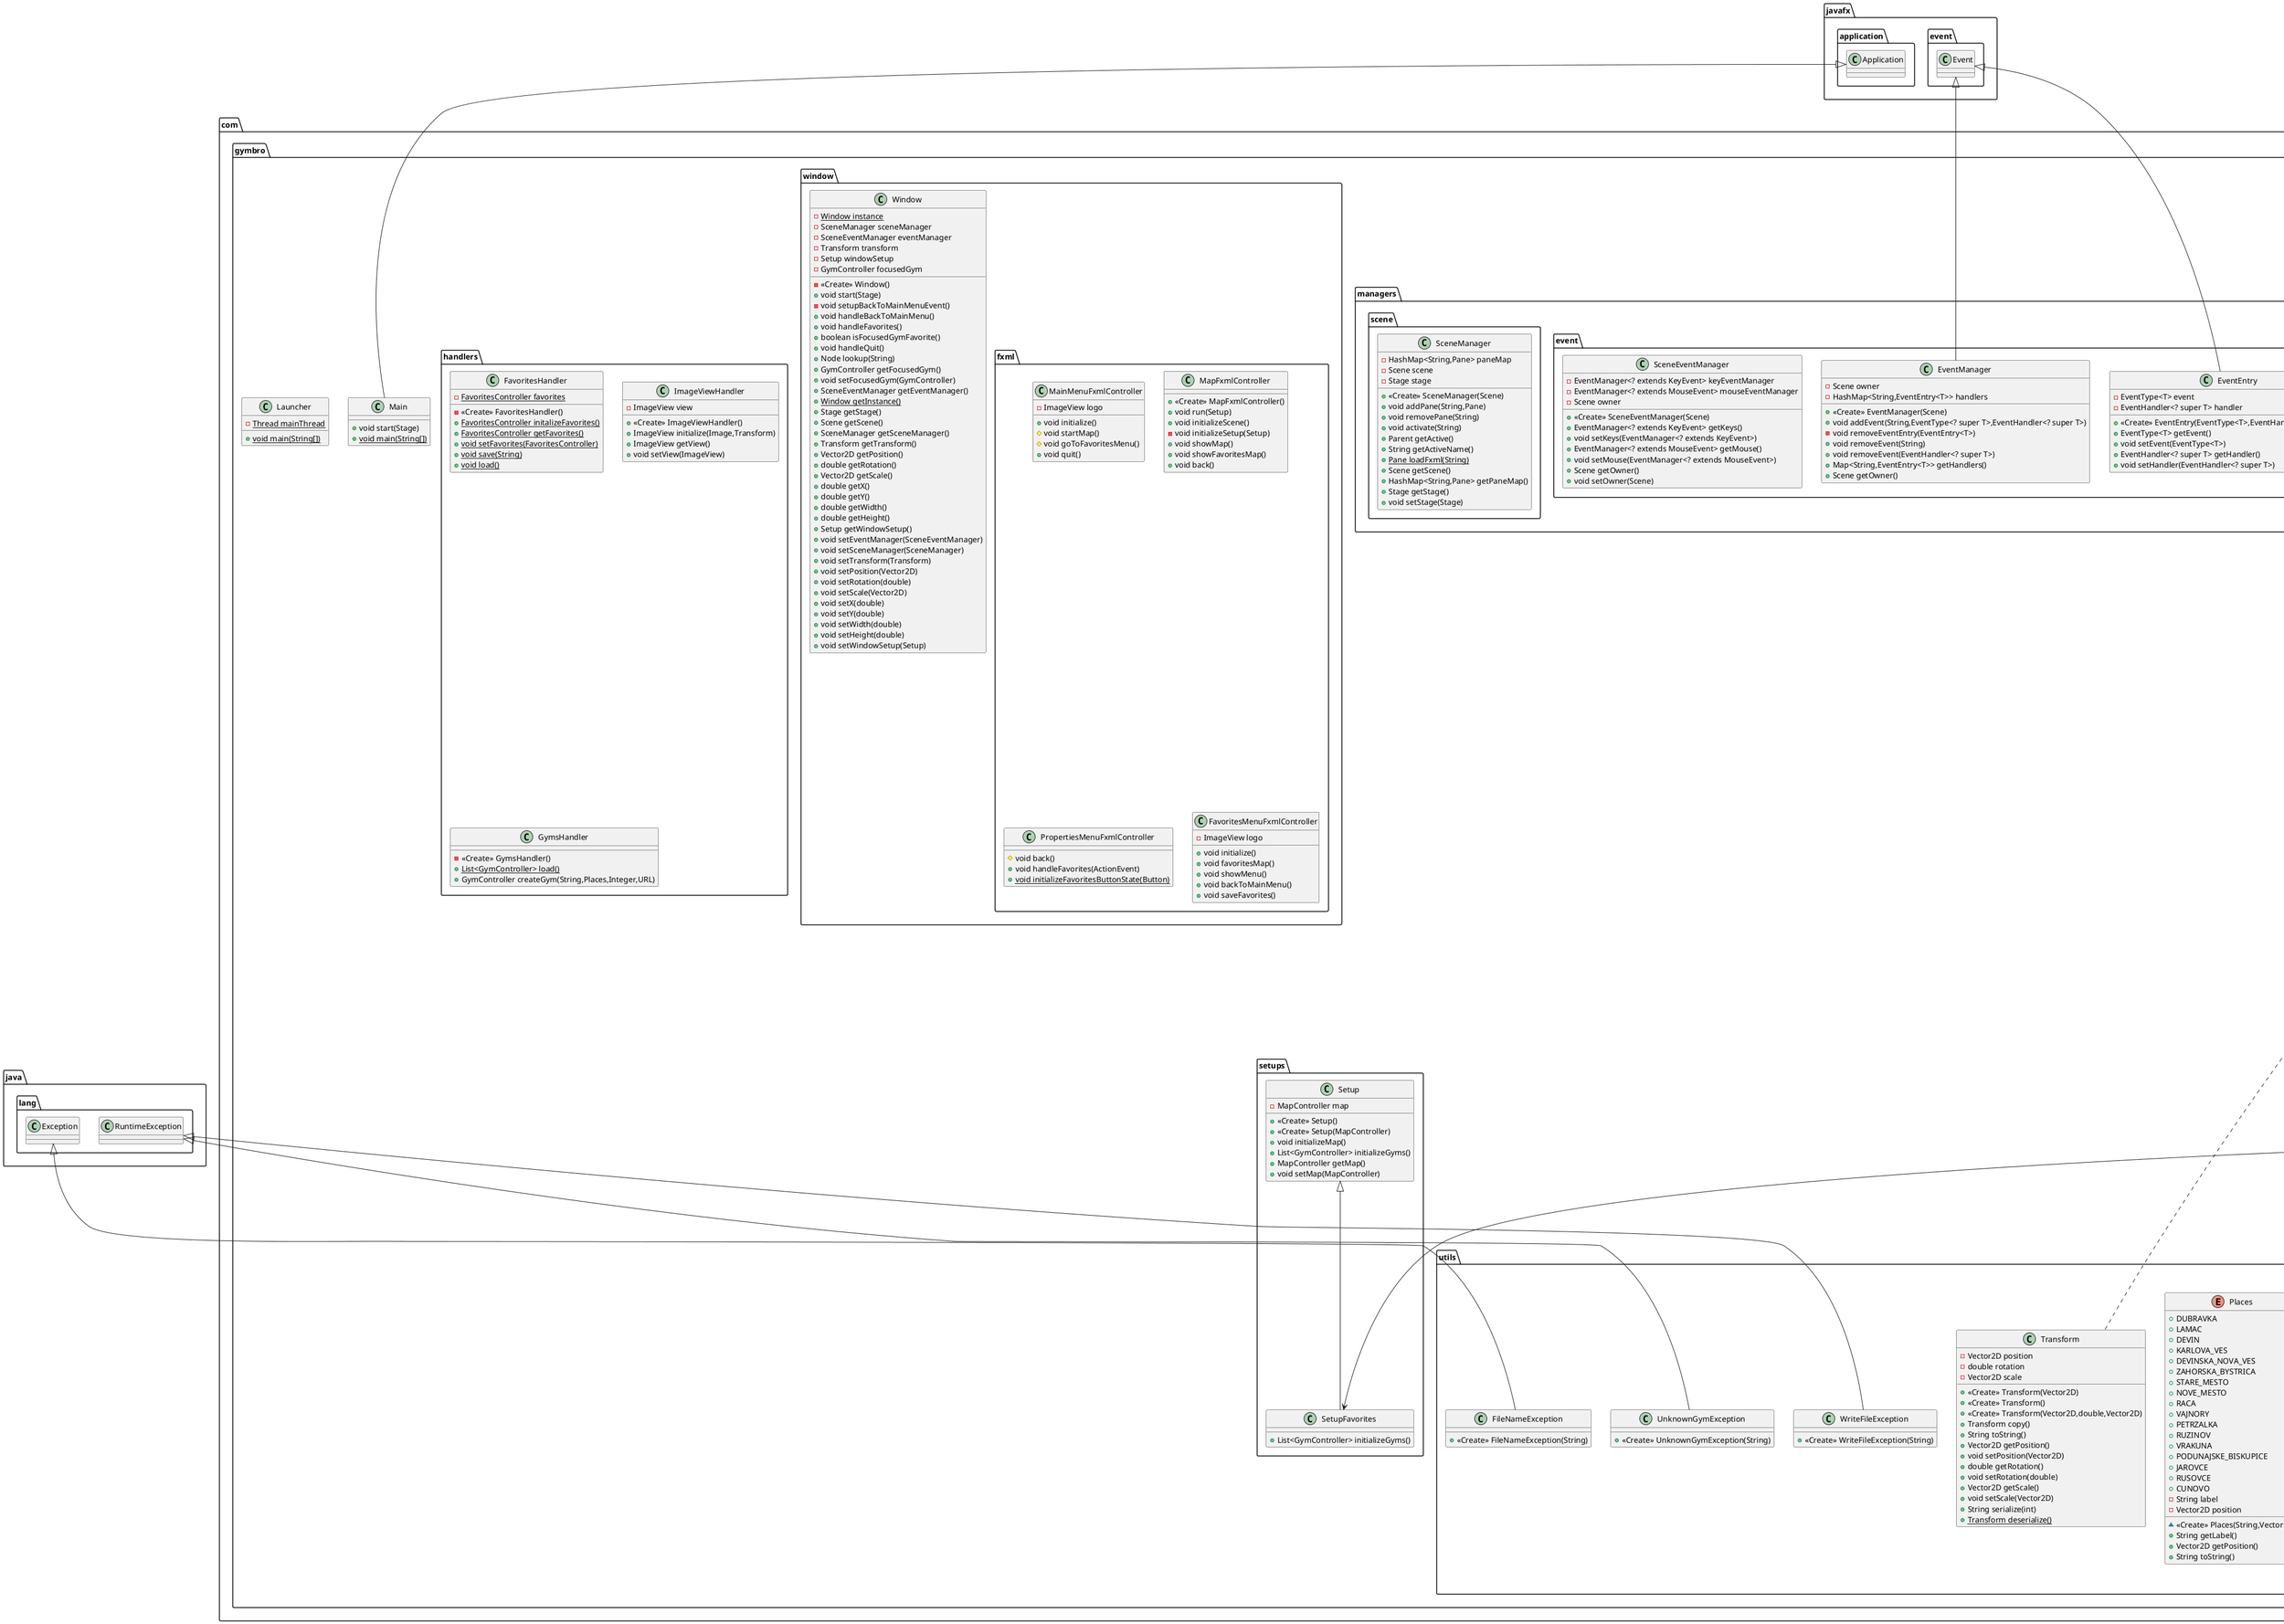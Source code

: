 @startuml
interface com.gymbro.file.Serialization {
~ String addStringProperty(String,String,int,boolean,boolean)
~ String addIntProperty(String,int,int,boolean,boolean)
~ String addFloatProperty(String,float,int,boolean,boolean)
~ String addDoubleProperty(String,double,int,boolean,boolean)
~ String addBooleanProperty(String,boolean,int,boolean,boolean)
~ String beginObjectProperty(String,int)
~ String endObjectProperty(int)
~ String addTabs(int)
~ String addEnding(boolean,boolean)
~ String serialize(int)
}
class com.gymbro.city.controller.MapController {
+ <<Create>> MapController(MapModel,MapView)
+ void draw()
+ void calculatePath(GymController,Vector2D)
+ List<GymController> getGyms()
+ void setGyms(List<GymController>)
}
class com.gymbro.Main {
+ void start(Stage)
+ {static} void main(String[])
}
class com.gymbro.managers.event.EventManager {
- Scene owner
- HashMap<String,EventEntry<T>> handlers
+ <<Create>> EventManager(Scene)
+ void addEvent(String,EventType<? super T>,EventHandler<? super T>)
- void removeEventEntry(EventEntry<T>)
+ void removeEvent(String)
+ void removeEvent(EventHandler<? super T>)
+ Map<String,EventEntry<T>> getHandlers()
+ Scene getOwner()
}
class com.gymbro.utils.Transform {
- Vector2D position
- double rotation
- Vector2D scale
+ <<Create>> Transform(Vector2D)
+ <<Create>> Transform()
+ <<Create>> Transform(Vector2D,double,Vector2D)
+ Transform copy()
+ String toString()
+ Vector2D getPosition()
+ void setPosition(Vector2D)
+ double getRotation()
+ void setRotation(double)
+ Vector2D getScale()
+ void setScale(Vector2D)
+ String serialize(int)
+ {static} Transform deserialize()
}
class com.gymbro.city.model.GymModel {
- PropertiesMenuController propertiesMenu
+ <<Create>> GymModel()
+ <<Create>> GymModel(Transform,Image)
+ <<Create>> GymModel(Transform,int,String)
+ String serialize(int)
+ {static} Property deserialize()
+ PropertiesMenuController getPropertiesMenu()
+ void setPropertiesMenu(PropertiesMenuController)
+ boolean equals(Object)
+ int hashCode()
}
class com.gymbro.city.builder.FavoritesBuilder {
+ <<Create>> FavoritesBuilder()
+ <<Create>> FavoritesBuilder(FavoritesModel)
+ FavoritesBuilder addGym(GymController)
+ FavoritesController build()
+ FavoritesBuilder addController(Controller)
+ FavoritesBuilder addModel(Model)
+ FavoritesBuilder addView(View)
+ FavoritesBuilder addTransform(Transform)
+ FavoritesBuilder addTexture(Image)
+ FavoritesBuilder addTexture(String)
+ FavoritesController getController()
+ FavoritesModel getModel()
+ FavoritesView getView()
}
class com.gymbro.utils.UnknownGymException {
+ <<Create>> UnknownGymException(String)
}
class com.gymbro.city.controller.FavoritesController {
+ <<Create>> FavoritesController(FavoritesModel)
+ <<Create>> FavoritesController(FavoritesModel,FavoritesView)
+ GymController findGym(GymController)
}
class com.gymbro.city.view.MapView {
+ <<Create>> MapView()
+ <<Create>> MapView(MapModel)
}
class com.gymbro.city.view.PropertiesMenuView {
+ <<Create>> PropertiesMenuView()
+ <<Create>> PropertiesMenuView(PropertiesMenuModel)
+ void draw()
+ void removeFromView()
- void addRemoveOnEscapeEvent()
}
class com.gymbro.setups.SetupFavorites {
+ List<GymController> initializeGyms()
}
class com.gymbro.city.view.GymView {
+ <<Create>> GymView()
+ <<Create>> GymView(GymModel)
+ void zoomIn()
+ void zoomOut()
+ void showProperties()
}
class com.gymbro.city.controller.GymController {
+ <<Create>> GymController(GymModel)
+ <<Create>> GymController(GymModel,GymView)
+ void makeClickable()
+ void makeHoverable()
+ void makeInteractive()
- void handleClick(MouseEvent)
- void handleStartHover(MouseEvent)
- void handleEndHover(MouseEvent)
}
class com.gymbro.city.factory.GymFactory {
+ <<Create>> GymFactory()
+ GymController createLifeGymGym(Places,Integer,URL)
+ GymController createFitinnGym(Places,Integer,URL)
+ GymController createGolemGym(Places,Integer,URL)
+ GymController createNobelGymGym(Places,Integer,URL)
}
abstract class com.gymbro.city.model.Model {
~ ImageView imageView
~ Transform transform
~ Image texture
# <<Create>> Model()
# <<Create>> Model(Transform,Image)
# <<Create>> Model(Transform,String)
+ double getHeight()
+ ImageView getImageView()
+ Vector2D getPosition()
+ double getRotation()
+ Vector2D getScale()
+ Image getTexture()
+ Transform getTransform()
+ double getX()
+ double getY()
+ double getWidth()
+ void setHeight(double)
+ void setImageView(ImageView)
+ void setPosition(Vector2D)
+ void setRotation(double)
+ void setScale(Vector2D)
+ void setTexture(Image)
+ void setTexture(String)
+ void setTransform(Transform)
+ void setX(double)
+ void setY(double)
+ void setWidth(double)
}
class com.gymbro.utils.Constants {
+ {static} int SCREEN_WIDTH
+ {static} int SCREEN_HEIGHT
+ {static} String SCREEN_TITLE
+ {static} boolean SCREEN_RESIZABLE
+ {static} double LABEL_LAYOUT_X
+ {static} double LABEL_LAYOUT_Y
+ {static} Font LABEL_FONT_TYPE
+ {static} String ID_GYM_MENU_PANE
+ {static} String ID_MAP_PANE
+ {static} String ID_MAIN_MENU_PANE
+ {static} String ID_PROPERTY_REMOVE_ON_ESCAPE_EVENT
+ {static} String ID_BACK_TO_MAIN_MENU_EVENT
+ {static} String ID_FAVORITES_MENU_PANE
+ {static} double MOUSE_OFFSET_X
+ {static} double MOUSE_OFFSET_Y
+ {static} int BUTTON_OFFSET_X
+ {static} int BUTTON_OFFSET_Y
+ {static} int BUTTON_SPACING_HZ
+ {static} int BUTTON_SPACING_VT
+ {static} int BUTTON_HEIGHT
+ {static} int BUTTON_WIDTH
+ {static} int TAB_WIDTH
+ {static} int TAB_HEIGHT
+ {static} int TAB_OFFSET_X
+ {static} int TAB_OFFSET_Y
+ {static} int TAB_HORIZONTAL_SPACING
- <<Create>> Constants()
}
enum com.gymbro.utils.Places {
+  DUBRAVKA
+  LAMAC
+  DEVIN
+  KARLOVA_VES
+  DEVINSKA_NOVA_VES
+  ZAHORSKA_BYSTRICA
+  STARE_MESTO
+  NOVE_MESTO
+  RACA
+  VAJNORY
+  PETRZALKA
+  RUZINOV
+  VRAKUNA
+  PODUNAJSKE_BISKUPICE
+  JAROVCE
+  RUSOVCE
+  CUNOVO
- String label
- Vector2D position
~ <<Create>> Places(String,Vector2D)
+ String getLabel()
+ Vector2D getPosition()
+ String toString()
}
class com.gymbro.city.controller.PropertiesMenuController {
+ <<Create>> PropertiesMenuController(PropertiesMenuModel)
+ <<Create>> PropertiesMenuController(PropertiesMenuModel,PropertiesMenuView)
+ ArrayList<Property> getProperties()
+ void setProperties(ArrayList<Property>)
+ GymController getOwner()
+ void setOwner(GymController)
}
class com.gymbro.managers.event.EventEntry {
- EventType<T> event
- EventHandler<? super T> handler
+ <<Create>> EventEntry(EventType<T>,EventHandler<? super T>)
+ EventType<T> getEvent()
+ void setEvent(EventType<T>)
+ EventHandler<? super T> getHandler()
+ void setHandler(EventHandler<? super T>)
}
class com.gymbro.managers.scene.SceneManager {
- HashMap<String,Pane> paneMap
- Scene scene
- Stage stage
+ <<Create>> SceneManager(Scene)
+ void addPane(String,Pane)
+ void removePane(String)
+ void activate(String)
+ Parent getActive()
+ String getActiveName()
+ {static} Pane loadFxml(String)
+ Scene getScene()
+ HashMap<String,Pane> getPaneMap()
+ Stage getStage()
+ void setStage(Stage)
}
class com.gymbro.window.fxml.MainMenuFxmlController {
- ImageView logo
+ void initialize()
# void startMap()
# void goToFavoritesMenu()
+ void quit()
}
class com.gymbro.city.model.MapModel {
- ArrayList<GymController> gyms
+ <<Create>> MapModel()
+ <<Create>> MapModel(ArrayList<GymController>,Transform,Image)
+ <<Create>> MapModel(List<GymController>,Transform,String)
+ String serialize(int)
+ {static} Property deserialize()
+ List<GymController> getGyms()
+ void setGyms(ArrayList<GymController>)
}
class com.gymbro.window.Window {
- {static} Window instance
- SceneManager sceneManager
- SceneEventManager eventManager
- Transform transform
- Setup windowSetup
- GymController focusedGym
- <<Create>> Window()
+ void start(Stage)
- void setupBackToMainMenuEvent()
+ void handleBackToMainMenu()
+ void handleFavorites()
+ boolean isFocusedGymFavorite()
+ void handleQuit()
+ Node lookup(String)
+ GymController getFocusedGym()
+ void setFocusedGym(GymController)
+ SceneEventManager getEventManager()
+ {static} Window getInstance()
+ Stage getStage()
+ Scene getScene()
+ SceneManager getSceneManager()
+ Transform getTransform()
+ Vector2D getPosition()
+ double getRotation()
+ Vector2D getScale()
+ double getX()
+ double getY()
+ double getWidth()
+ double getHeight()
+ Setup getWindowSetup()
+ void setEventManager(SceneEventManager)
+ void setSceneManager(SceneManager)
+ void setTransform(Transform)
+ void setPosition(Vector2D)
+ void setRotation(double)
+ void setScale(Vector2D)
+ void setX(double)
+ void setY(double)
+ void setWidth(double)
+ void setHeight(double)
+ void setWindowSetup(Setup)
}
class com.gymbro.utils.Property {
- String name
- Object value
+ <<Create>> Property()
+ <<Create>> Property(String,Object)
+ String getName()
+ void setName(String)
+ Object getValue()
+ void setValue(Object)
+ String serialize(int)
+ {static} Property deserialize()
+ String toString()
}
class com.gymbro.utils.WriteFileException {
+ <<Create>> WriteFileException(String)
}
class com.gymbro.city.view.FavoritesView {
+ <<Create>> FavoritesView()
+ <<Create>> FavoritesView(FavoritesModel)
}
class com.gymbro.file.Parser {
- {static} int offset
- {static} int line
- {static} byte[] bytes
- <<Create>> Parser()
+ {static} byte[] getBytes()
+ {static} void openFile(String)
+ {static} void openFilePath(String,String)
+ {static} byte[] readAllBytes(InputStream)
+ {static} void skipWhitespace()
+ {static} char peek()
+ {static} char advance()
+ {static} void consume(char)
+ {static} boolean atEnd()
+ {static} int parseInt()
+ {static} double parseDouble()
+ {static} float parseFloat()
+ {static} String parseString()
+ {static} boolean parseBoolean()
- {static} boolean isDigit(char)
+ {static} void consumeBeginObjectProperty(String)
+ {static} void consumeEndObjectProperty()
+ {static} String consumeStringProperty(String)
+ {static} int consumeIntProperty(String)
+ {static} double consumeDoubleProperty(String)
+ {static} float consumeFloatProperty(String)
+ {static} boolean consumeBooleanProperty(String)
- {static} void consumeProperty(String)
- {static} void checkString(String)
- {static} void consumeBoolean(boolean)
+ {static} FavoritesController parseFavorites()
+ {static} GymController parseGymModel()
+ {static} Property parseProperty()
- {static} Object findPlace(String)
}
class com.gymbro.utils.Vector2D {
- double x
- double y
+ <<Create>> Vector2D(double,double)
+ <<Create>> Vector2D()
+ Vector2D add(Vector2D)
+ Vector2D subtract(Vector2D)
+ Vector2D multiply(Vector2D)
+ Vector2D divide(Vector2D)
+ Vector2D copy()
+ double getX()
+ void setX(double)
+ double getY()
+ void setY(double)
+ String serialize(int)
+ {static} Vector2D deserialize()
+ boolean equals(Object)
+ int hashCode()
}
class com.gymbro.managers.event.SceneEventManager {
- EventManager<? extends KeyEvent> keyEventManager
- EventManager<? extends MouseEvent> mouseEventManager
- Scene owner
+ <<Create>> SceneEventManager(Scene)
+ EventManager<? extends KeyEvent> getKeys()
+ void setKeys(EventManager<? extends KeyEvent>)
+ EventManager<? extends MouseEvent> getMouse()
+ void setMouse(EventManager<? extends MouseEvent>)
+ Scene getOwner()
+ void setOwner(Scene)
}
class com.gymbro.window.fxml.MapFxmlController {
+ <<Create>> MapFxmlController()
+ void run(Setup)
+ void initializeScene()
- void initializeSetup(Setup)
+ void showMap()
+ void showFavoritesMap()
+ void back()
}
abstract class com.gymbro.city.controller.Controller {
- Model model
- View view
# <<Create>> Controller(Model,View)
+ void draw()
+ double getHeight()
+ ImageView getImageView()
+ Model getModel()
+ Vector2D getPosition()
+ double getRotation()
+ Vector2D getScale()
+ Image getTexture()
+ Transform getTransform()
+ View getView()
+ double getX()
+ double getY()
+ double getWidth()
+ void setHeight(double)
+ void setImageView(ImageView)
+ void setModel(Model)
+ void setPosition(Vector2D)
+ void setRotation(double)
+ void setScale(Vector2D)
+ void setTexture(Image)
+ void setTexture(String)
+ void setTransform(Transform)
+ void setView(View)
+ void setX(double)
+ void setY(double)
+ void setWidth(double)
}
abstract class com.gymbro.city.view.View {
~ Model model
+ <<Create>> View(Model)
+ void draw()
+ double getHeight()
+ Model getModel()
+ Vector2D getPosition()
+ double getRotation()
+ Vector2D getScale()
+ Image getTexture()
+ Transform getTransform()
+ double getX()
+ double getY()
+ double getWidth()
+ ImageView getImageView()
+ void setHeight(double)
+ void setModel(Model)
+ void setPosition(Vector2D)
+ void setRotation(double)
+ void setScale(Vector2D)
+ void setTexture(Image)
+ void setTexture(String)
+ void setTransform(Transform)
+ void setX(double)
+ void setY(double)
+ void setWidth(double)
+ void setImageView(ImageView)
}
class com.gymbro.window.fxml.PropertiesMenuFxmlController {
# void back()
+ void handleFavorites(ActionEvent)
+ {static} void initializeFavoritesButtonState(Button)
}
class com.gymbro.setups.Setup {
- MapController map
+ <<Create>> Setup()
+ <<Create>> Setup(MapController)
+ void initializeMap()
+ List<GymController> initializeGyms()
+ MapController getMap()
+ void setMap(MapController)
}
class com.gymbro.handlers.FavoritesHandler {
- {static} FavoritesController favorites
- <<Create>> FavoritesHandler()
+ {static} FavoritesController initalizeFavorites()
+ {static} FavoritesController getFavorites()
+ {static} void setFavorites(FavoritesController)
+ {static} void save(String)
+ {static} void load()
}
class com.gymbro.Launcher {
- {static} Thread mainThread
+ {static} void main(String[])
}
class com.gymbro.city.builder.PropertiesMenuBuilder {
+ <<Create>> PropertiesMenuBuilder()
+ <<Create>> PropertiesMenuBuilder(PropertiesMenuModel)
+ PropertiesMenuBuilder addProperties(ArrayList<Property>)
+ PropertiesMenuBuilder addProperty(Property)
+ PropertiesMenuBuilder addOwner(GymController)
+ PropertiesMenuController build()
+ PropertiesMenuBuilder addController(Controller)
+ PropertiesMenuBuilder addModel(Model)
+ PropertiesMenuBuilder addView(View)
+ PropertiesMenuBuilder addTransform(Transform)
+ PropertiesMenuBuilder addTexture(Image)
+ PropertiesMenuBuilder addTexture(String)
+ PropertiesMenuController getController()
+ PropertiesMenuModel getModel()
+ PropertiesMenuView getView()
}
class com.gymbro.handlers.ImageViewHandler {
- ImageView view
+ <<Create>> ImageViewHandler()
+ ImageView initialize(Image,Transform)
+ ImageView getView()
+ void setView(ImageView)
}
class com.gymbro.city.model.FavoritesModel {
- ArrayList<GymController> favorites
+ <<Create>> FavoritesModel()
+ <<Create>> FavoritesModel(Transform,Image)
+ <<Create>> FavoritesModel(Transform,String)
+ <<Create>> FavoritesModel(Transform,Image,ArrayList<GymController>)
+ <<Create>> FavoritesModel(Transform,String,ArrayList<GymController>)
+ String serialize(int)
+ {static} FavoritesModel deserialize()
+ ArrayList<GymController> getFavorites()
+ void setFavorites(ArrayList<GymController>)
}
class com.gymbro.city.model.PropertiesMenuModel {
- ArrayList<Property> properties
- GymController owner
+ <<Create>> PropertiesMenuModel()
+ <<Create>> PropertiesMenuModel(ArrayList<Property>,Transform,Image,GymController)
+ <<Create>> PropertiesMenuModel(ArrayList<Property>,Transform,String,GymController)
+ String serialize(int)
+ {static} PropertiesMenuModel deserialize()
+ ArrayList<Property> getProperties()
+ void setProperties(ArrayList<Property>)
+ GymController getOwner()
+ void setOwner(GymController)
+ boolean equals(Object)
+ int hashCode()
}
class com.gymbro.city.builder.GymBuilder {
+ <<Create>> GymBuilder()
+ <<Create>> GymBuilder(GymModel)
+ GymBuilder addPropertiesMenu(PropertiesMenuController)
+ GymBuilder makeClickable()
+ GymBuilder makeHoverable()
+ GymBuilder makeInteractive()
+ GymController build()
+ GymBuilder addController(Controller)
+ GymBuilder addModel(Model)
+ GymBuilder addView(View)
+ GymBuilder addTransform(Transform)
+ GymBuilder addTexture(Image)
+ GymBuilder addTexture(String)
+ GymController getController()
+ GymModel getModel()
+ GymView getView()
}
class com.gymbro.city.builder.TransformBuilder {
- Transform transform
+ <<Create>> TransformBuilder()
+ <<Create>> TransformBuilder(Vector2D)
+ <<Create>> TransformBuilder(Vector2D,double,Vector2D)
+ <<Create>> TransformBuilder(Transform)
+ Transform build()
+ TransformBuilder addPosition(Vector2D)
+ TransformBuilder addRotation(double)
+ TransformBuilder addScale(Vector2D)
+ TransformBuilder addPositionX(double)
+ TransformBuilder addPositionY(double)
+ TransformBuilder addScaleX(double)
+ TransformBuilder addScaleY(double)
+ Transform getTransform()
+ void setTransform(Transform)
}
abstract class com.gymbro.city.builder.BuilderMVC {
- Controller controller
- Model model
- View view
+ <<Create>> BuilderMVC(Model,View,Controller)
+ Controller build()
+ BuilderMVC addController(Controller)
+ BuilderMVC addModel(Model)
+ BuilderMVC addView(View)
+ BuilderMVC addTransform(Transform)
+ BuilderMVC addTexture(Image)
+ BuilderMVC addTexture(String)
+ Controller getController()
+ void setController(Controller)
+ Model getModel()
+ void setModel(Model)
+ View getView()
+ void setView(View)
}
class com.gymbro.handlers.GymsHandler {
- <<Create>> GymsHandler()
+ {static} List<GymController> load()
+ GymController createGym(String,Places,Integer,URL)
}
class com.gymbro.utils.FileNameException {
+ <<Create>> FileNameException(String)
}
class com.gymbro.city.builder.MapBuilder {
+ <<Create>> MapBuilder()
+ <<Create>> MapBuilder(MapModel)
+ MapBuilder addGyms(List<GymController>)
+ MapController build()
+ MapBuilder addController(Controller)
+ MapBuilder addModel(Model)
+ MapBuilder addView(View)
+ MapBuilder addTransform(Transform)
+ MapBuilder addTexture(Image)
+ MapBuilder addTexture(String)
+ MapController getController()
+ MapModel getModel()
+ MapView getView()
}
class com.gymbro.window.fxml.FavoritesMenuFxmlController {
- ImageView logo
+ void initialize()
+ void favoritesMap()
+ void showMenu()
+ void backToMainMenu()
+ void saveFavorites()
}


com.gymbro.city.controller.Controller <|-- com.gymbro.city.controller.MapController
com.gymbro.city.controller.Controller <|-- com.gymbro.city.controller.FavoritesController
com.gymbro.city.controller.Controller <|-- com.gymbro.city.controller.GymController
com.gymbro.city.controller.Controller <|-- com.gymbro.city.controller.PropertiesMenuController

com.gymbro.city.builder.BuilderMVC <|-- com.gymbro.city.builder.FavoritesBuilder
com.gymbro.city.builder.BuilderMVC <|-- com.gymbro.city.builder.GymBuilder
com.gymbro.city.builder.BuilderMVC <|-- com.gymbro.city.builder.MapBuilder
com.gymbro.city.builder.BuilderMVC <|-- com.gymbro.city.builder.PropertiesMenuBuilder

com.gymbro.city.view.View <|-- com.gymbro.city.view.MapView
com.gymbro.city.view.View <|-- com.gymbro.city.view.FavoritesView
com.gymbro.city.view.View <|-- com.gymbro.city.view.GymView
com.gymbro.city.view.View <|-- com.gymbro.city.view.PropertiesMenuView

com.gymbro.setups.Setup <|-- com.gymbro.setups.SetupFavorites

javafx.application.Application <|-- com.gymbro.Main

javafx.event.Event <|-- com.gymbro.managers.event.EventManager
javafx.event.Event <|-- com.gymbro.managers.event.EventEntry

com.gymbro.file.Serialization <|.. com.gymbro.utils.Transform
com.gymbro.file.Serialization <|.. com.gymbro.city.model.Model
com.gymbro.file.Serialization <|.. com.gymbro.utils.Property
com.gymbro.file.Serialization <|.. com.gymbro.utils.Vector2D

com.gymbro.city.model.Model <|-- com.gymbro.city.model.GymModel
com.gymbro.city.model.Model <|-- com.gymbro.city.model.MapModel
com.gymbro.city.model.Model <|-- com.gymbro.city.model.FavoritesModel
com.gymbro.city.model.Model <|-- com.gymbro.city.model.PropertiesMenuModel

java.lang.Exception <|-- com.gymbro.utils.FileNameException
java.lang.RuntimeException <|-- com.gymbro.utils.UnknownGymException
java.lang.RuntimeException <|-- com.gymbro.utils.WriteFileException

com.gymbro.city.builder.PropertiesMenuBuilder *-- com.gymbro.city.view.PropertiesMenuView
com.gymbro.city.builder.MapBuilder *-- com.gymbro.city.view.MapView
com.gymbro.city.builder.FavoritesBuilder *-- com.gymbro.city.view.FavoritesView
com.gymbro.city.builder.GymBuilder *-- com.gymbro.city.view.GymView

com.gymbro.city.controller.MapController o-- com.gymbro.city.model.MapModel
com.gymbro.city.controller.FavoritesController o-- com.gymbro.city.model.FavoritesModel
com.gymbro.city.controller.GymController o-- com.gymbro.city.model.GymModel
com.gymbro.city.controller.PropertiesMenuController o-- com.gymbro.city.model.PropertiesMenuModel

com.gymbro.city.view.MapView *-- com.gymbro.city.view.GymView : contains
com.gymbro.city.view.MapView *-- com.gymbro.city.view.FavoritesView : contains

com.gymbro.city.model.GymModel --> com.gymbro.setups.SetupFavorites
com.gymbro.city.model.GymModel o-- com.gymbro.utils.Vector2D : position
com.gymbro.city.model.GymModel *-- com.gymbro.utils.Property : properties

com.gymbro.city.model.MapModel *-- com.gymbro.utils.Vector2D
@enduml